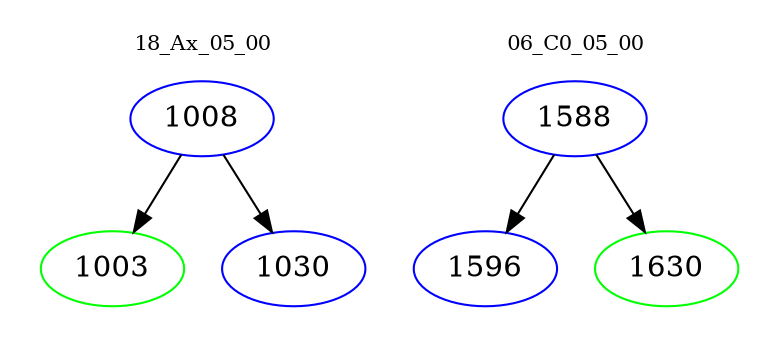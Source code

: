digraph{
subgraph cluster_0 {
color = white
label = "18_Ax_05_00";
fontsize=10;
T0_1008 [label="1008", color="blue"]
T0_1008 -> T0_1003 [color="black"]
T0_1003 [label="1003", color="green"]
T0_1008 -> T0_1030 [color="black"]
T0_1030 [label="1030", color="blue"]
}
subgraph cluster_1 {
color = white
label = "06_C0_05_00";
fontsize=10;
T1_1588 [label="1588", color="blue"]
T1_1588 -> T1_1596 [color="black"]
T1_1596 [label="1596", color="blue"]
T1_1588 -> T1_1630 [color="black"]
T1_1630 [label="1630", color="green"]
}
}
